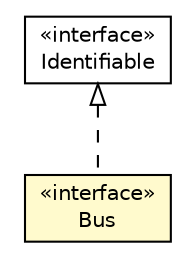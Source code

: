 #!/usr/local/bin/dot
#
# Class diagram 
# Generated by UMLGraph version R5_6 (http://www.umlgraph.org/)
#

digraph G {
	edge [fontname="Helvetica",fontsize=10,labelfontname="Helvetica",labelfontsize=10];
	node [fontname="Helvetica",fontsize=10,shape=plaintext];
	nodesep=0.25;
	ranksep=0.5;
	// eu.itesla_project.iidm.network.Bus
	c434 [label=<<table title="eu.itesla_project.iidm.network.Bus" border="0" cellborder="1" cellspacing="0" cellpadding="2" port="p" bgcolor="lemonChiffon" href="./Bus.html">
		<tr><td><table border="0" cellspacing="0" cellpadding="1">
<tr><td align="center" balign="center"> &#171;interface&#187; </td></tr>
<tr><td align="center" balign="center"> Bus </td></tr>
		</table></td></tr>
		</table>>, URL="./Bus.html", fontname="Helvetica", fontcolor="black", fontsize=10.0];
	// eu.itesla_project.iidm.network.Identifiable
	c488 [label=<<table title="eu.itesla_project.iidm.network.Identifiable" border="0" cellborder="1" cellspacing="0" cellpadding="2" port="p" href="./Identifiable.html">
		<tr><td><table border="0" cellspacing="0" cellpadding="1">
<tr><td align="center" balign="center"> &#171;interface&#187; </td></tr>
<tr><td align="center" balign="center"> Identifiable </td></tr>
		</table></td></tr>
		</table>>, URL="./Identifiable.html", fontname="Helvetica", fontcolor="black", fontsize=10.0];
	//eu.itesla_project.iidm.network.Bus implements eu.itesla_project.iidm.network.Identifiable
	c488:p -> c434:p [dir=back,arrowtail=empty,style=dashed];
}

